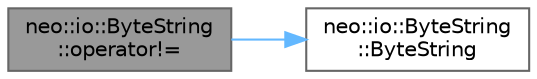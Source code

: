 digraph "neo::io::ByteString::operator!="
{
 // LATEX_PDF_SIZE
  bgcolor="transparent";
  edge [fontname=Helvetica,fontsize=10,labelfontname=Helvetica,labelfontsize=10];
  node [fontname=Helvetica,fontsize=10,shape=box,height=0.2,width=0.4];
  rankdir="LR";
  Node1 [id="Node000001",label="neo::io::ByteString\l::operator!=",height=0.2,width=0.4,color="gray40", fillcolor="grey60", style="filled", fontcolor="black",tooltip="Checks if this ByteString is not equal to another ByteString."];
  Node1 -> Node2 [id="edge1_Node000001_Node000002",color="steelblue1",style="solid",tooltip=" "];
  Node2 [id="Node000002",label="neo::io::ByteString\l::ByteString",height=0.2,width=0.4,color="grey40", fillcolor="white", style="filled",URL="$classneo_1_1io_1_1_byte_string.html#a51bbfd3b506a03808dc7813e0f826ec5",tooltip="Constructs an empty ByteString."];
}
